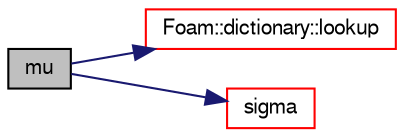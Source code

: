 digraph "mu"
{
  bgcolor="transparent";
  edge [fontname="FreeSans",fontsize="10",labelfontname="FreeSans",labelfontsize="10"];
  node [fontname="FreeSans",fontsize="10",shape=record];
  rankdir="LR";
  Node325 [label="mu",height=0.2,width=0.4,color="black", fillcolor="grey75", style="filled", fontcolor="black"];
  Node325 -> Node326 [color="midnightblue",fontsize="10",style="solid",fontname="FreeSans"];
  Node326 [label="Foam::dictionary::lookup",height=0.2,width=0.4,color="red",URL="$a26014.html#a6a0727fa523e48977e27348663def509",tooltip="Find and return an entry data stream. "];
  Node325 -> Node628 [color="midnightblue",fontsize="10",style="solid",fontname="FreeSans"];
  Node628 [label="sigma",height=0.2,width=0.4,color="red",URL="$a29054.html#a843e3559e7829874f228c7041e510b64",tooltip="Return surface tension [kg/s2]. "];
}
